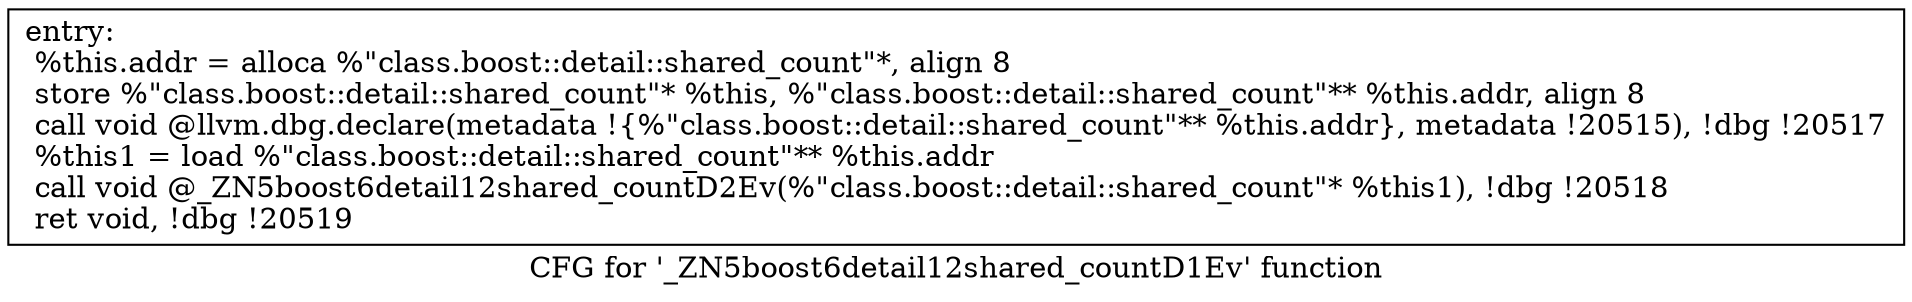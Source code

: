 digraph "CFG for '_ZN5boost6detail12shared_countD1Ev' function" {
	label="CFG for '_ZN5boost6detail12shared_countD1Ev' function";

	Node0x7fd441771a70 [shape=record,label="{entry:\l  %this.addr = alloca %\"class.boost::detail::shared_count\"*, align 8\l  store %\"class.boost::detail::shared_count\"* %this, %\"class.boost::detail::shared_count\"** %this.addr, align 8\l  call void @llvm.dbg.declare(metadata !\{%\"class.boost::detail::shared_count\"** %this.addr\}, metadata !20515), !dbg !20517\l  %this1 = load %\"class.boost::detail::shared_count\"** %this.addr\l  call void @_ZN5boost6detail12shared_countD2Ev(%\"class.boost::detail::shared_count\"* %this1), !dbg !20518\l  ret void, !dbg !20519\l}"];
}
